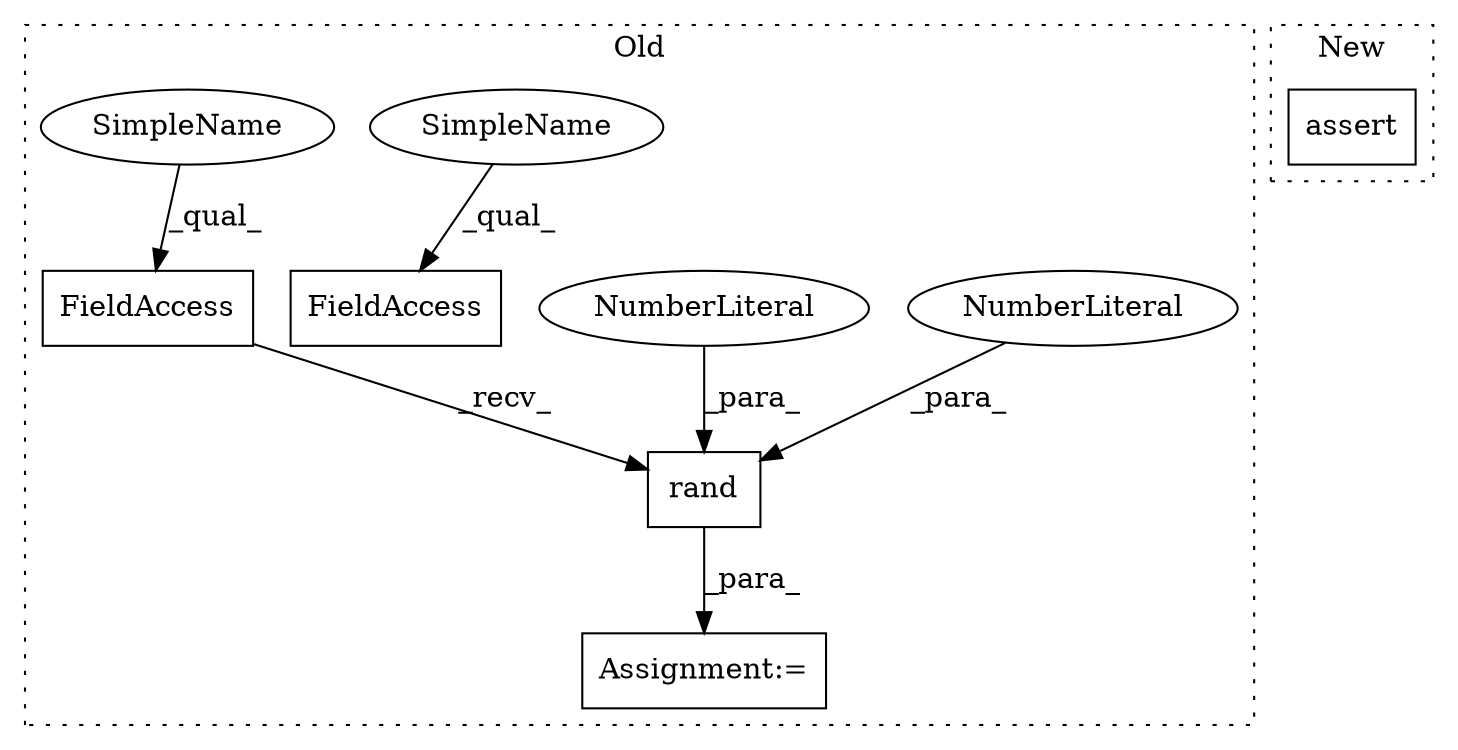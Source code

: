 digraph G {
subgraph cluster0 {
1 [label="rand" a="32" s="1837,1851" l="5,1" shape="box"];
3 [label="Assignment:=" a="7" s="1823" l="1" shape="box"];
4 [label="NumberLiteral" a="34" s="1842" l="2" shape="ellipse"];
5 [label="NumberLiteral" a="34" s="1845" l="1" shape="ellipse"];
6 [label="FieldAccess" a="22" s="1824" l="12" shape="box"];
7 [label="FieldAccess" a="22" s="1860" l="12" shape="box"];
8 [label="SimpleName" a="42" s="1860" l="5" shape="ellipse"];
9 [label="SimpleName" a="42" s="1824" l="5" shape="ellipse"];
label = "Old";
style="dotted";
}
subgraph cluster1 {
2 [label="assert" a="32" s="2097,2173" l="12,2" shape="box"];
label = "New";
style="dotted";
}
1 -> 3 [label="_para_"];
4 -> 1 [label="_para_"];
5 -> 1 [label="_para_"];
6 -> 1 [label="_recv_"];
8 -> 7 [label="_qual_"];
9 -> 6 [label="_qual_"];
}